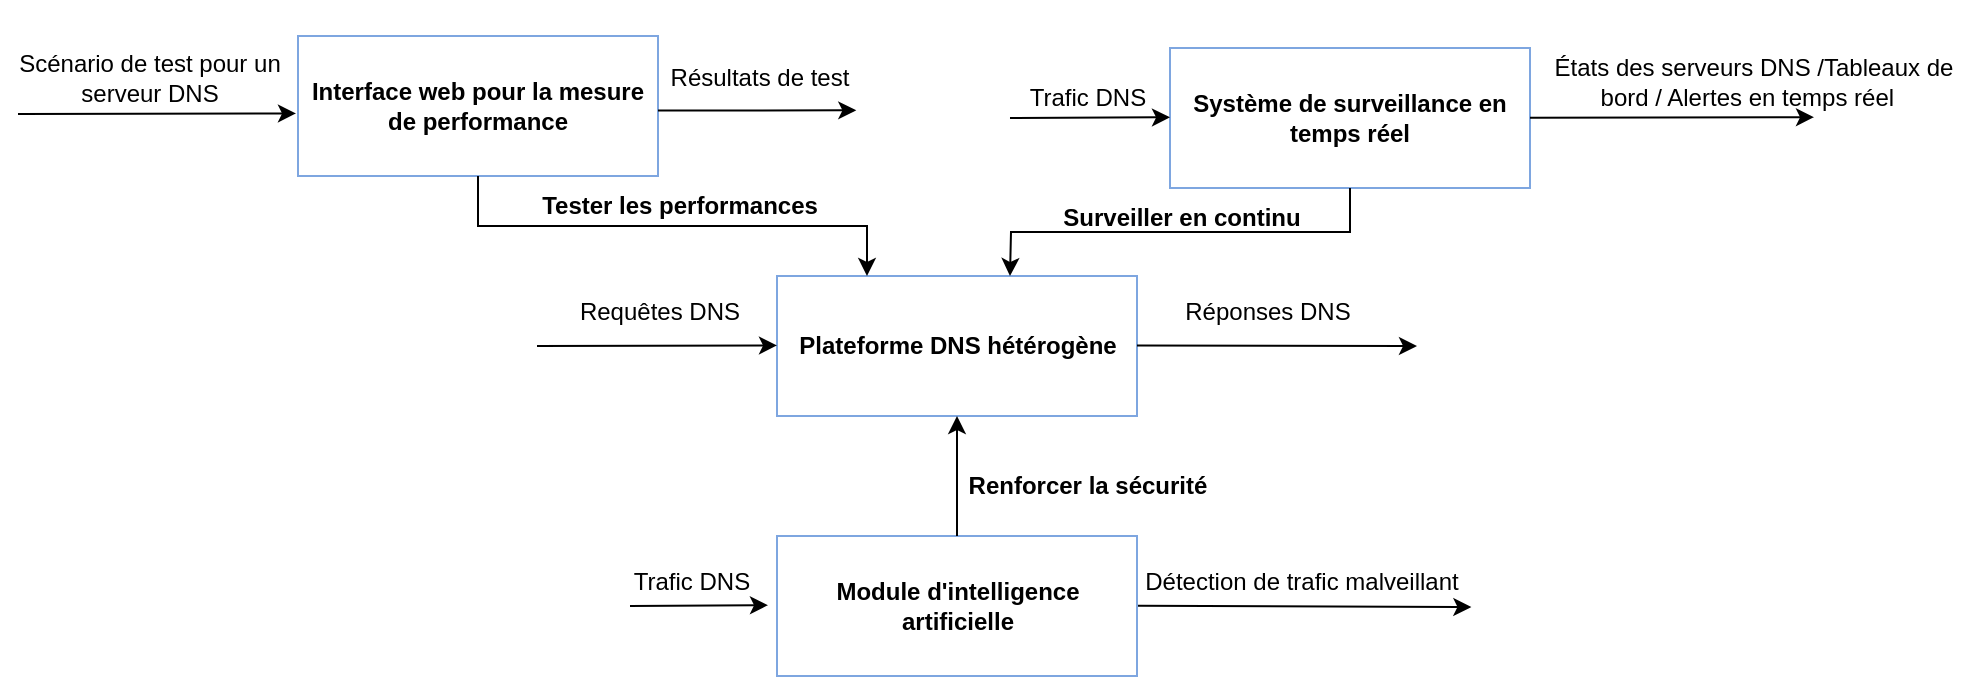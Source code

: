<mxfile version="24.7.6">
  <diagram name="Page-1" id="UqSJ1tIcwywqDu3bp6jN">
    <mxGraphModel dx="1105" dy="558" grid="1" gridSize="10" guides="1" tooltips="1" connect="1" arrows="1" fold="1" page="1" pageScale="1" pageWidth="827" pageHeight="1169" math="0" shadow="0">
      <root>
        <mxCell id="0" />
        <mxCell id="1" parent="0" />
        <mxCell id="Gbn4mrA4kxASusW9BIGw-1" value="&lt;b&gt;Plateforme DNS hétérogène&lt;/b&gt;" style="rounded=0;whiteSpace=wrap;html=1;strokeColor=#7EA6E0;" vertex="1" parent="1">
          <mxGeometry x="403.5" y="290" width="180" height="70" as="geometry" />
        </mxCell>
        <mxCell id="Gbn4mrA4kxASusW9BIGw-2" value="&lt;b&gt;Interface web pour la mesure de performance&lt;/b&gt;" style="rounded=0;whiteSpace=wrap;html=1;fillColor=#FFFFFF;strokeColor=#7EA6E0;" vertex="1" parent="1">
          <mxGeometry x="164" y="170" width="180" height="70" as="geometry" />
        </mxCell>
        <mxCell id="Gbn4mrA4kxASusW9BIGw-4" value="&lt;b&gt;Système de surveillance en temps réel&lt;/b&gt;" style="rounded=0;whiteSpace=wrap;html=1;strokeColor=#7EA6E0;" vertex="1" parent="1">
          <mxGeometry x="600" y="176" width="180" height="70" as="geometry" />
        </mxCell>
        <mxCell id="Gbn4mrA4kxASusW9BIGw-5" value="&lt;b&gt;Module d&#39;intelligence artificielle&lt;/b&gt;" style="rounded=0;whiteSpace=wrap;html=1;strokeColor=#7EA6E0;" vertex="1" parent="1">
          <mxGeometry x="403.5" y="420" width="180" height="70" as="geometry" />
        </mxCell>
        <mxCell id="Gbn4mrA4kxASusW9BIGw-6" value="" style="endArrow=classic;html=1;rounded=0;" edge="1" parent="1">
          <mxGeometry width="50" height="50" relative="1" as="geometry">
            <mxPoint x="283.5" y="325" as="sourcePoint" />
            <mxPoint x="403.5" y="324.7" as="targetPoint" />
          </mxGeometry>
        </mxCell>
        <mxCell id="Gbn4mrA4kxASusW9BIGw-7" value="" style="endArrow=classic;html=1;rounded=0;" edge="1" parent="1">
          <mxGeometry width="50" height="50" relative="1" as="geometry">
            <mxPoint x="583.5" y="324.7" as="sourcePoint" />
            <mxPoint x="723.5" y="325" as="targetPoint" />
          </mxGeometry>
        </mxCell>
        <mxCell id="Gbn4mrA4kxASusW9BIGw-8" value="Requêtes DNS" style="text;html=1;align=center;verticalAlign=middle;whiteSpace=wrap;rounded=0;" vertex="1" parent="1">
          <mxGeometry x="280" y="293" width="130" height="30" as="geometry" />
        </mxCell>
        <mxCell id="Gbn4mrA4kxASusW9BIGw-9" value="Réponses DNS" style="text;html=1;align=center;verticalAlign=middle;whiteSpace=wrap;rounded=0;" vertex="1" parent="1">
          <mxGeometry x="583.5" y="293" width="130" height="30" as="geometry" />
        </mxCell>
        <mxCell id="Gbn4mrA4kxASusW9BIGw-10" value="" style="endArrow=classic;html=1;rounded=0;" edge="1" parent="1">
          <mxGeometry width="50" height="50" relative="1" as="geometry">
            <mxPoint x="24" y="209" as="sourcePoint" />
            <mxPoint x="163" y="208.7" as="targetPoint" />
          </mxGeometry>
        </mxCell>
        <mxCell id="Gbn4mrA4kxASusW9BIGw-11" value="Scénario de test pour un serveur DNS" style="text;html=1;align=center;verticalAlign=middle;whiteSpace=wrap;rounded=0;" vertex="1" parent="1">
          <mxGeometry x="15" y="176" width="150" height="30" as="geometry" />
        </mxCell>
        <mxCell id="Gbn4mrA4kxASusW9BIGw-12" value="Résultats de test" style="text;html=1;align=center;verticalAlign=middle;whiteSpace=wrap;rounded=0;" vertex="1" parent="1">
          <mxGeometry x="325" y="176" width="140" height="30" as="geometry" />
        </mxCell>
        <mxCell id="Gbn4mrA4kxASusW9BIGw-13" value="" style="endArrow=classic;html=1;rounded=0;entryX=0.844;entryY=1.039;entryDx=0;entryDy=0;entryPerimeter=0;" edge="1" parent="1" target="Gbn4mrA4kxASusW9BIGw-12">
          <mxGeometry width="50" height="50" relative="1" as="geometry">
            <mxPoint x="344" y="207.3" as="sourcePoint" />
            <mxPoint x="448" y="210" as="targetPoint" />
          </mxGeometry>
        </mxCell>
        <mxCell id="Gbn4mrA4kxASusW9BIGw-14" value="Trafic DNS" style="text;html=1;align=center;verticalAlign=middle;whiteSpace=wrap;rounded=0;" vertex="1" parent="1">
          <mxGeometry x="484" y="186" width="150" height="30" as="geometry" />
        </mxCell>
        <mxCell id="Gbn4mrA4kxASusW9BIGw-15" value="" style="endArrow=classic;html=1;rounded=0;" edge="1" parent="1">
          <mxGeometry width="50" height="50" relative="1" as="geometry">
            <mxPoint x="520" y="211" as="sourcePoint" />
            <mxPoint x="600" y="210.66" as="targetPoint" />
          </mxGeometry>
        </mxCell>
        <mxCell id="Gbn4mrA4kxASusW9BIGw-16" value="" style="endArrow=classic;html=1;rounded=0;entryX=1;entryY=1;entryDx=0;entryDy=0;" edge="1" parent="1">
          <mxGeometry width="50" height="50" relative="1" as="geometry">
            <mxPoint x="780" y="210.88" as="sourcePoint" />
            <mxPoint x="922" y="210.58" as="targetPoint" />
          </mxGeometry>
        </mxCell>
        <mxCell id="Gbn4mrA4kxASusW9BIGw-17" value="&lt;a style=&quot;-webkit-tap-highlight-color: rgba(0, 0, 0, 0.1); outline: 0px; text-align: left; background-color: rgb(255, 255, 255);&quot; data-ved=&quot;2ahUKEwj3qNKN7tuHAxVE0gIHHU0WC2MQFnoECAMQAw&quot; href=&quot;https://fr.wikipedia.org/wiki/%C3%89#:~:text=Avec%20la%20disposition%20de%20clavier%20fran%C3%A7ais%2C%20sous%20Windows%20%3A,la%20touche%20Alt%20est%20rel%C3%A2ch%C3%A9e.&quot;&gt;&lt;h3 style=&quot;font-weight: 400; margin: 18px 0px 0px; padding: 5px 0px 0px; line-height: 1.3; display: inline-block;&quot; class=&quot;LC20lb MBeuO DKV0Md&quot;&gt;&lt;font color=&quot;#000000&quot; style=&quot;font-size: 12px;&quot; face=&quot;Helvetica&quot;&gt;É&lt;/font&gt;&lt;/h3&gt;&lt;/a&gt;tats des serveurs DNS /Tableaux de bord / Alertes&amp;nbsp;&lt;span style=&quot;background-color: initial;&quot;&gt;en temps réel&amp;nbsp;&amp;nbsp;&lt;/span&gt;" style="text;html=1;align=center;verticalAlign=middle;whiteSpace=wrap;rounded=0;" vertex="1" parent="1">
          <mxGeometry x="782" y="165" width="220" height="30" as="geometry" />
        </mxCell>
        <mxCell id="Gbn4mrA4kxASusW9BIGw-18" value="" style="endArrow=classic;html=1;rounded=0;" edge="1" parent="1">
          <mxGeometry width="50" height="50" relative="1" as="geometry">
            <mxPoint x="330" y="455" as="sourcePoint" />
            <mxPoint x="399" y="454.58" as="targetPoint" />
          </mxGeometry>
        </mxCell>
        <mxCell id="Gbn4mrA4kxASusW9BIGw-19" value="Trafic DNS" style="text;html=1;align=center;verticalAlign=middle;whiteSpace=wrap;rounded=0;" vertex="1" parent="1">
          <mxGeometry x="286" y="428" width="150" height="30" as="geometry" />
        </mxCell>
        <mxCell id="Gbn4mrA4kxASusW9BIGw-20" value="Détection de trafic malveillant" style="text;html=1;align=center;verticalAlign=middle;whiteSpace=wrap;rounded=0;" vertex="1" parent="1">
          <mxGeometry x="532" y="428" width="268" height="30" as="geometry" />
        </mxCell>
        <mxCell id="Gbn4mrA4kxASusW9BIGw-21" value="" style="endArrow=classic;html=1;rounded=0;entryX=0.816;entryY=0.917;entryDx=0;entryDy=0;entryPerimeter=0;" edge="1" parent="1" target="Gbn4mrA4kxASusW9BIGw-20">
          <mxGeometry width="50" height="50" relative="1" as="geometry">
            <mxPoint x="584" y="454.93" as="sourcePoint" />
            <mxPoint x="726" y="454.63" as="targetPoint" />
          </mxGeometry>
        </mxCell>
        <mxCell id="Gbn4mrA4kxASusW9BIGw-26" value="" style="endArrow=classic;html=1;rounded=0;exitX=0.5;exitY=1;exitDx=0;exitDy=0;entryX=0.25;entryY=0;entryDx=0;entryDy=0;edgeStyle=orthogonalEdgeStyle;" edge="1" parent="1" source="Gbn4mrA4kxASusW9BIGw-2" target="Gbn4mrA4kxASusW9BIGw-1">
          <mxGeometry width="50" height="50" relative="1" as="geometry">
            <mxPoint x="240.2" y="297.2" as="sourcePoint" />
            <mxPoint x="240.0" y="240.0" as="targetPoint" />
          </mxGeometry>
        </mxCell>
        <mxCell id="Gbn4mrA4kxASusW9BIGw-30" value="" style="endArrow=classic;html=1;rounded=0;exitX=0.5;exitY=1;exitDx=0;exitDy=0;edgeStyle=orthogonalEdgeStyle;" edge="1" parent="1" source="Gbn4mrA4kxASusW9BIGw-4">
          <mxGeometry width="50" height="50" relative="1" as="geometry">
            <mxPoint x="680" y="183" as="sourcePoint" />
            <mxPoint x="520" y="290" as="targetPoint" />
          </mxGeometry>
        </mxCell>
        <mxCell id="Gbn4mrA4kxASusW9BIGw-32" value="" style="endArrow=classic;html=1;rounded=0;entryX=0.5;entryY=1;entryDx=0;entryDy=0;exitX=0.5;exitY=0;exitDx=0;exitDy=0;" edge="1" parent="1" source="Gbn4mrA4kxASusW9BIGw-5" target="Gbn4mrA4kxASusW9BIGw-1">
          <mxGeometry width="50" height="50" relative="1" as="geometry">
            <mxPoint x="494" y="420" as="sourcePoint" />
            <mxPoint x="496.5" y="360" as="targetPoint" />
          </mxGeometry>
        </mxCell>
        <mxCell id="Gbn4mrA4kxASusW9BIGw-35" value="&lt;b&gt;Surveiller en continu&lt;/b&gt;" style="text;html=1;align=center;verticalAlign=middle;whiteSpace=wrap;rounded=0;" vertex="1" parent="1">
          <mxGeometry x="497.5" y="246" width="216" height="30" as="geometry" />
        </mxCell>
        <mxCell id="Gbn4mrA4kxASusW9BIGw-36" value="&lt;b&gt;Renforcer la sécurité&lt;/b&gt;" style="text;html=1;align=center;verticalAlign=middle;whiteSpace=wrap;rounded=0;" vertex="1" parent="1">
          <mxGeometry x="451" y="380" width="216" height="30" as="geometry" />
        </mxCell>
        <mxCell id="Gbn4mrA4kxASusW9BIGw-39" value="&lt;b&gt;Tester les performances&lt;/b&gt;" style="text;html=1;align=center;verticalAlign=middle;whiteSpace=wrap;rounded=0;" vertex="1" parent="1">
          <mxGeometry x="270" y="240" width="170" height="30" as="geometry" />
        </mxCell>
      </root>
    </mxGraphModel>
  </diagram>
</mxfile>
